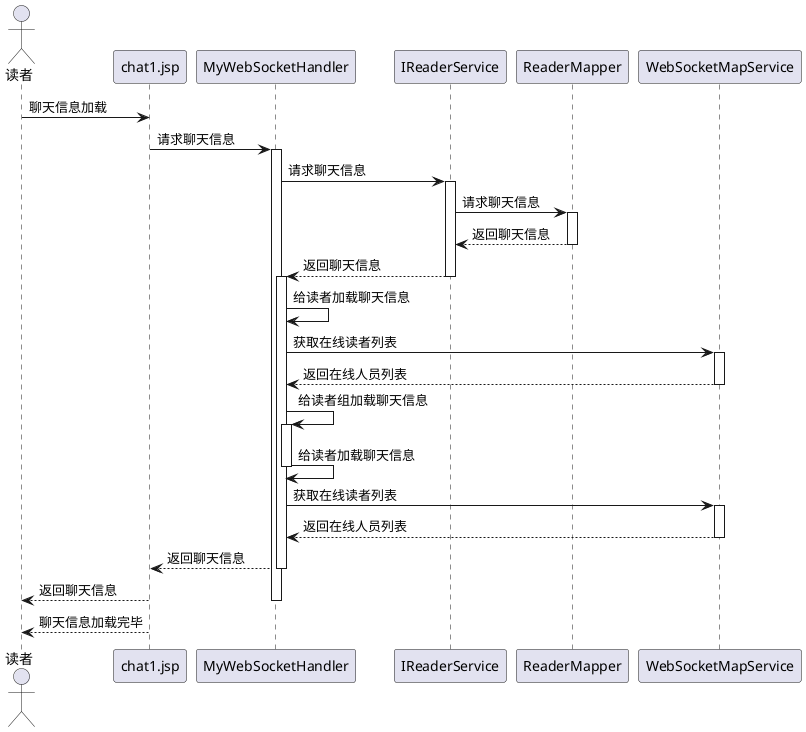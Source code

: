 @startuml
actor 读者
participant chat1.jsp
participant MyWebSocketHandler
participant WebSocketMapService
participant IReaderService
participant ReaderMapper
participant WebSocketMapService


读者 ->  chat1.jsp : 聊天信息加载
chat1.jsp -> MyWebSocketHandler :请求聊天信息
activate MyWebSocketHandler
MyWebSocketHandler -> IReaderService : 请求聊天信息
activate IReaderService
IReaderService -> ReaderMapper : 请求聊天信息
activate ReaderMapper
ReaderMapper --> IReaderService: 返回聊天信息
deactivate ReaderMapper
IReaderService --> MyWebSocketHandler : 返回聊天信息
deactivate IReaderService
activate MyWebSocketHandler
MyWebSocketHandler -> MyWebSocketHandler : 给读者加载聊天信息
MyWebSocketHandler -> WebSocketMapService : 获取在线读者列表
activate WebSocketMapService
WebSocketMapService-->MyWebSocketHandler:返回在线人员列表
deactivate WebSocketMapService
MyWebSocketHandler -> MyWebSocketHandler : 给读者组加载聊天信息
activate MyWebSocketHandler
MyWebSocketHandler -> MyWebSocketHandler : 给读者加载聊天信息
deactivate MyWebSocketHandler
MyWebSocketHandler -> WebSocketMapService : 获取在线读者列表
activate WebSocketMapService
WebSocketMapService-->MyWebSocketHandler:返回在线人员列表
deactivate WebSocketMapService

MyWebSocketHandler --> chat1.jsp : 返回聊天信息
deactivate MyWebSocketHandler
chat1.jsp --> 读者 : 返回聊天信息
deactivate MyWebSocketHandler
chat1.jsp-->读者 : 聊天信息加载完毕
@enduml